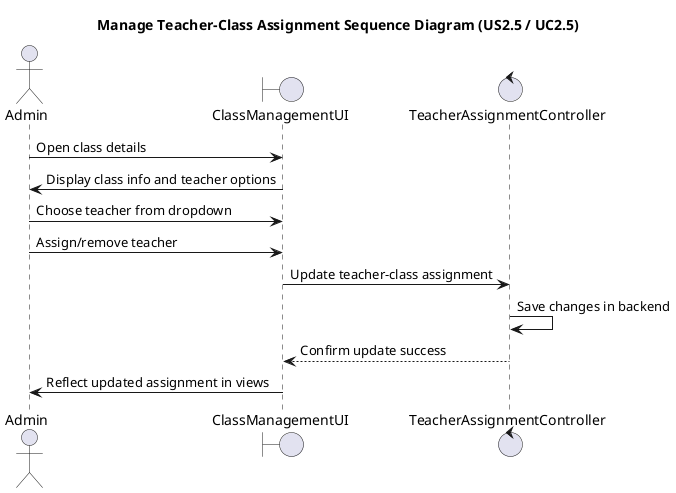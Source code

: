 @startuml ManageTeacherClassAssignment
title Manage Teacher-Class Assignment Sequence Diagram (US2.5 / UC2.5)

actor Admin
boundary ClassManagementUI
control TeacherAssignmentController

Admin -> ClassManagementUI : Open class details
ClassManagementUI -> Admin : Display class info and teacher options

Admin -> ClassManagementUI : Choose teacher from dropdown
Admin -> ClassManagementUI : Assign/remove teacher
ClassManagementUI -> TeacherAssignmentController : Update teacher-class assignment
TeacherAssignmentController -> TeacherAssignmentController : Save changes in backend
TeacherAssignmentController --> ClassManagementUI : Confirm update success

ClassManagementUI -> Admin : Reflect updated assignment in views

@enduml
